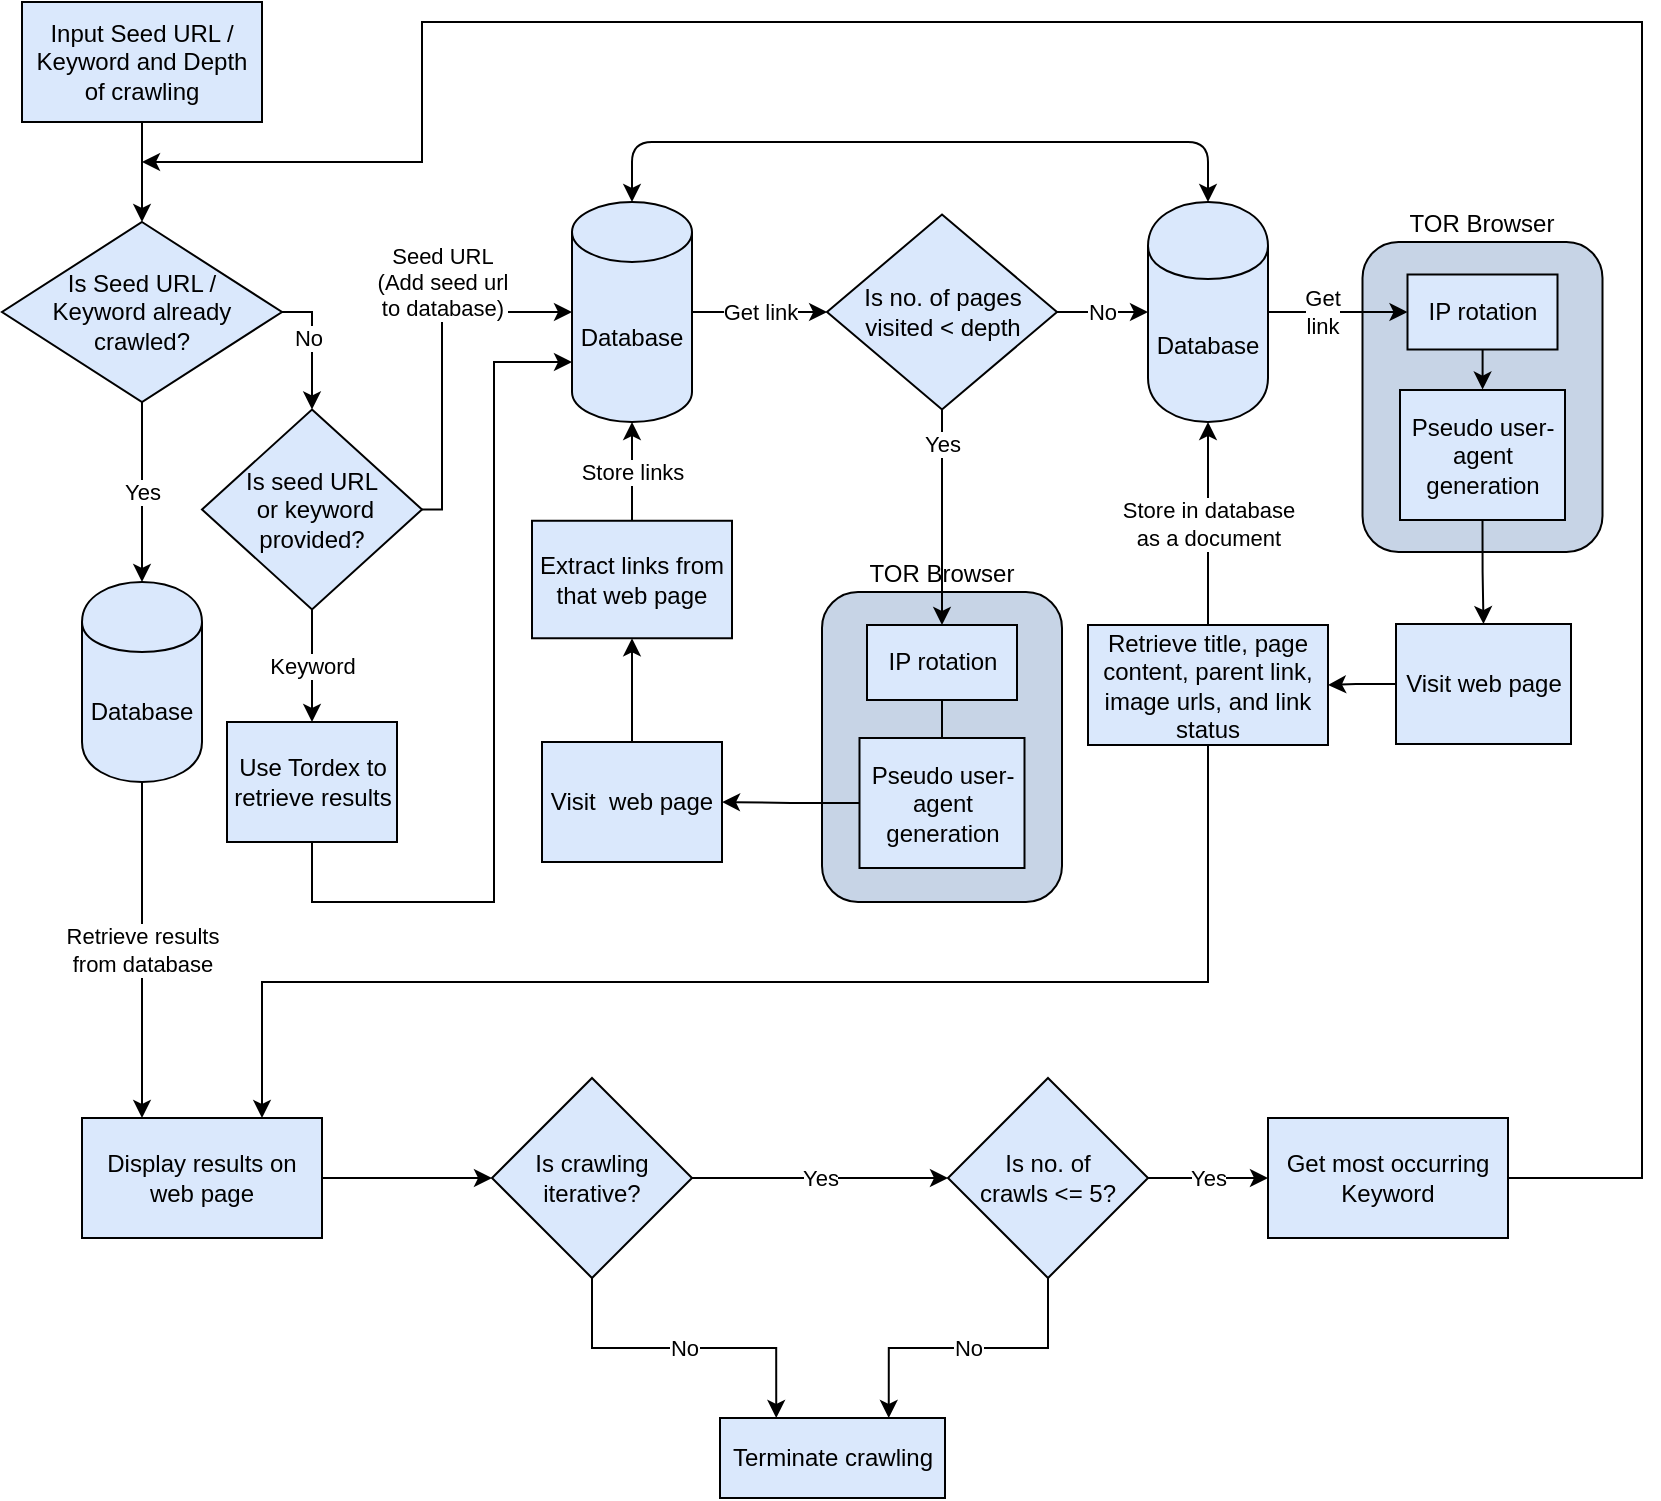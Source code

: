 <mxfile version="14.5.10" type="device"><diagram id="XlA_6vr41s4_TbNzKwun" name="Page-1"><mxGraphModel dx="782" dy="380" grid="1" gridSize="10" guides="1" tooltips="1" connect="1" arrows="1" fold="1" page="1" pageScale="1" pageWidth="850" pageHeight="1100" math="0" shadow="0"><root><mxCell id="0"/><mxCell id="1" parent="0"/><mxCell id="2Amho4bxIH2wBMGPbDYg-8" value="TOR Browser" style="rounded=1;whiteSpace=wrap;html=1;labelPosition=center;verticalLabelPosition=top;align=center;verticalAlign=bottom;fillColor=#C7D4E6;" parent="1" vertex="1"><mxGeometry x="420" y="325" width="120" height="155" as="geometry"/></mxCell><mxCell id="2Amho4bxIH2wBMGPbDYg-6" value="TOR Browser" style="rounded=1;whiteSpace=wrap;html=1;labelPosition=center;verticalLabelPosition=top;align=center;verticalAlign=bottom;fillColor=#C7D4E6;" parent="1" vertex="1"><mxGeometry x="690.25" y="150" width="120" height="155" as="geometry"/></mxCell><mxCell id="HJj88u7unNpQYXnbiuNO-1" value="" style="edgeStyle=orthogonalEdgeStyle;rounded=0;orthogonalLoop=1;jettySize=auto;html=1;" parent="1" source="HJj88u7unNpQYXnbiuNO-2" target="HJj88u7unNpQYXnbiuNO-5" edge="1"><mxGeometry relative="1" as="geometry"/></mxCell><mxCell id="HJj88u7unNpQYXnbiuNO-2" value="Input Seed URL / Keyword and Depth of crawling" style="rounded=0;whiteSpace=wrap;html=1;fillColor=#dae8fc;" parent="1" vertex="1"><mxGeometry x="20" y="30" width="120" height="60" as="geometry"/></mxCell><mxCell id="HJj88u7unNpQYXnbiuNO-3" value="Yes" style="edgeStyle=orthogonalEdgeStyle;rounded=0;orthogonalLoop=1;jettySize=auto;html=1;" parent="1" source="HJj88u7unNpQYXnbiuNO-5" target="HJj88u7unNpQYXnbiuNO-7" edge="1"><mxGeometry relative="1" as="geometry"/></mxCell><mxCell id="HJj88u7unNpQYXnbiuNO-44" style="edgeStyle=orthogonalEdgeStyle;rounded=0;orthogonalLoop=1;jettySize=auto;html=1;exitX=1;exitY=0.5;exitDx=0;exitDy=0;entryX=0.5;entryY=0;entryDx=0;entryDy=0;labelBackgroundColor=#ffffff;" parent="1" source="HJj88u7unNpQYXnbiuNO-5" target="HJj88u7unNpQYXnbiuNO-35" edge="1"><mxGeometry relative="1" as="geometry"><Array as="points"><mxPoint x="165" y="185"/></Array></mxGeometry></mxCell><mxCell id="HJj88u7unNpQYXnbiuNO-45" value="No" style="edgeLabel;html=1;align=center;verticalAlign=middle;resizable=0;points=[];" parent="HJj88u7unNpQYXnbiuNO-44" vertex="1" connectable="0"><mxGeometry x="-0.114" y="-2" relative="1" as="geometry"><mxPoint as="offset"/></mxGeometry></mxCell><mxCell id="HJj88u7unNpQYXnbiuNO-5" value="Is Seed URL / &lt;br&gt;Keyword already crawled?" style="rhombus;whiteSpace=wrap;html=1;rounded=0;fillColor=#dae8fc;" parent="1" vertex="1"><mxGeometry x="10" y="140" width="140" height="90" as="geometry"/></mxCell><mxCell id="2Amho4bxIH2wBMGPbDYg-1" value="Retrieve results&lt;br&gt;from database" style="edgeStyle=orthogonalEdgeStyle;rounded=0;orthogonalLoop=1;jettySize=auto;html=1;exitX=0.5;exitY=1;exitDx=0;exitDy=0;entryX=0.25;entryY=0;entryDx=0;entryDy=0;" parent="1" source="HJj88u7unNpQYXnbiuNO-7" target="HJj88u7unNpQYXnbiuNO-8" edge="1"><mxGeometry relative="1" as="geometry"/></mxCell><mxCell id="HJj88u7unNpQYXnbiuNO-7" value="Database" style="shape=cylinder;whiteSpace=wrap;html=1;boundedLbl=1;backgroundOutline=1;rounded=0;fillColor=#dae8fc;" parent="1" vertex="1"><mxGeometry x="50" y="320" width="60" height="100" as="geometry"/></mxCell><mxCell id="HJj88u7unNpQYXnbiuNO-58" value="" style="edgeStyle=orthogonalEdgeStyle;rounded=0;orthogonalLoop=1;jettySize=auto;html=1;labelBackgroundColor=#ffffff;" parent="1" source="HJj88u7unNpQYXnbiuNO-8" target="HJj88u7unNpQYXnbiuNO-57" edge="1"><mxGeometry relative="1" as="geometry"/></mxCell><mxCell id="HJj88u7unNpQYXnbiuNO-8" value="Display results on web page" style="whiteSpace=wrap;html=1;rounded=0;fillColor=#dae8fc;" parent="1" vertex="1"><mxGeometry x="50" y="588" width="120" height="60" as="geometry"/></mxCell><mxCell id="HJj88u7unNpQYXnbiuNO-9" value="Get link" style="edgeStyle=orthogonalEdgeStyle;rounded=0;orthogonalLoop=1;jettySize=auto;html=1;" parent="1" source="HJj88u7unNpQYXnbiuNO-10" target="HJj88u7unNpQYXnbiuNO-15" edge="1"><mxGeometry relative="1" as="geometry"><mxPoint x="395.0" y="187.5" as="targetPoint"/></mxGeometry></mxCell><mxCell id="HJj88u7unNpQYXnbiuNO-10" value="Database" style="shape=cylinder3;whiteSpace=wrap;html=1;boundedLbl=1;backgroundOutline=1;size=15;fillColor=#dae8fc;" parent="1" vertex="1"><mxGeometry x="295" y="130" width="60" height="110" as="geometry"/></mxCell><mxCell id="HJj88u7unNpQYXnbiuNO-11" value="" style="edgeStyle=orthogonalEdgeStyle;rounded=0;orthogonalLoop=1;jettySize=auto;html=1;" parent="1" source="HJj88u7unNpQYXnbiuNO-12" target="HJj88u7unNpQYXnbiuNO-17" edge="1"><mxGeometry relative="1" as="geometry"/></mxCell><mxCell id="HJj88u7unNpQYXnbiuNO-12" value="Visit&amp;nbsp; web page" style="whiteSpace=wrap;html=1;fillColor=#dae8fc;" parent="1" vertex="1"><mxGeometry x="280" y="400" width="90" height="60" as="geometry"/></mxCell><mxCell id="HJj88u7unNpQYXnbiuNO-14" value="No" style="edgeStyle=orthogonalEdgeStyle;rounded=0;orthogonalLoop=1;jettySize=auto;html=1;" parent="1" source="HJj88u7unNpQYXnbiuNO-15" target="HJj88u7unNpQYXnbiuNO-19" edge="1"><mxGeometry relative="1" as="geometry"/></mxCell><mxCell id="2Amho4bxIH2wBMGPbDYg-15" value="Yes" style="edgeStyle=orthogonalEdgeStyle;rounded=0;orthogonalLoop=1;jettySize=auto;html=1;exitX=0.5;exitY=1;exitDx=0;exitDy=0;" parent="1" source="HJj88u7unNpQYXnbiuNO-15" target="HJj88u7unNpQYXnbiuNO-27" edge="1"><mxGeometry x="-0.698" relative="1" as="geometry"><mxPoint y="1" as="offset"/></mxGeometry></mxCell><mxCell id="HJj88u7unNpQYXnbiuNO-15" value="Is no. of pages visited &amp;lt; depth" style="rhombus;whiteSpace=wrap;html=1;fillColor=#dae8fc;" parent="1" vertex="1"><mxGeometry x="422.5" y="136.25" width="115" height="97.5" as="geometry"/></mxCell><mxCell id="HJj88u7unNpQYXnbiuNO-16" value="Store links" style="edgeStyle=orthogonalEdgeStyle;rounded=0;orthogonalLoop=1;jettySize=auto;html=1;" parent="1" source="HJj88u7unNpQYXnbiuNO-17" target="HJj88u7unNpQYXnbiuNO-10" edge="1"><mxGeometry relative="1" as="geometry"/></mxCell><mxCell id="HJj88u7unNpQYXnbiuNO-17" value="Extract links from that web page" style="whiteSpace=wrap;html=1;fillColor=#dae8fc;" parent="1" vertex="1"><mxGeometry x="275" y="289.38" width="100" height="58.75" as="geometry"/></mxCell><mxCell id="HJj88u7unNpQYXnbiuNO-18" value="Get&lt;br&gt;link" style="edgeStyle=orthogonalEdgeStyle;rounded=0;orthogonalLoop=1;jettySize=auto;html=1;entryX=0;entryY=0.5;entryDx=0;entryDy=0;" parent="1" source="HJj88u7unNpQYXnbiuNO-19" target="HJj88u7unNpQYXnbiuNO-53" edge="1"><mxGeometry x="-0.226" relative="1" as="geometry"><mxPoint x="706.5" y="185" as="targetPoint"/><mxPoint as="offset"/></mxGeometry></mxCell><mxCell id="HJj88u7unNpQYXnbiuNO-19" value="Database" style="shape=cylinder;whiteSpace=wrap;html=1;boundedLbl=1;backgroundOutline=1;fillColor=#dae8fc;" parent="1" vertex="1"><mxGeometry x="583" y="130" width="60" height="110" as="geometry"/></mxCell><mxCell id="HJj88u7unNpQYXnbiuNO-20" value="" style="endArrow=classic;startArrow=classic;html=1;exitX=0.5;exitY=0;exitDx=0;exitDy=0;exitPerimeter=0;entryX=0.5;entryY=0;entryDx=0;entryDy=0;" parent="1" source="HJj88u7unNpQYXnbiuNO-10" target="HJj88u7unNpQYXnbiuNO-19" edge="1"><mxGeometry width="50" height="50" relative="1" as="geometry"><mxPoint x="400" y="230" as="sourcePoint"/><mxPoint x="450" y="180" as="targetPoint"/><Array as="points"><mxPoint x="325" y="100"/><mxPoint x="440" y="100"/><mxPoint x="613" y="100"/></Array></mxGeometry></mxCell><mxCell id="HJj88u7unNpQYXnbiuNO-26" style="edgeStyle=orthogonalEdgeStyle;rounded=0;orthogonalLoop=1;jettySize=auto;html=1;exitX=0.5;exitY=1;exitDx=0;exitDy=0;entryX=0.75;entryY=0;entryDx=0;entryDy=0;" parent="1" source="HJj88u7unNpQYXnbiuNO-25" target="HJj88u7unNpQYXnbiuNO-8" edge="1"><mxGeometry relative="1" as="geometry"><Array as="points"><mxPoint x="613" y="520"/><mxPoint x="140" y="520"/></Array></mxGeometry></mxCell><mxCell id="2Amho4bxIH2wBMGPbDYg-4" value="Store in database&lt;br&gt;as a document" style="edgeStyle=orthogonalEdgeStyle;rounded=0;orthogonalLoop=1;jettySize=auto;html=1;exitX=0.5;exitY=0;exitDx=0;exitDy=0;entryX=0.5;entryY=1;entryDx=0;entryDy=0;" parent="1" source="HJj88u7unNpQYXnbiuNO-25" target="HJj88u7unNpQYXnbiuNO-19" edge="1"><mxGeometry relative="1" as="geometry"/></mxCell><mxCell id="HJj88u7unNpQYXnbiuNO-25" value="Retrieve title, page content, parent link, image urls, and link status" style="whiteSpace=wrap;html=1;fillColor=#dae8fc;" parent="1" vertex="1"><mxGeometry x="553" y="341.5" width="120" height="60" as="geometry"/></mxCell><mxCell id="HJj88u7unNpQYXnbiuNO-30" value="" style="edgeStyle=orthogonalEdgeStyle;rounded=0;orthogonalLoop=1;jettySize=auto;html=1;" parent="1" source="HJj88u7unNpQYXnbiuNO-27" target="HJj88u7unNpQYXnbiuNO-29" edge="1"><mxGeometry relative="1" as="geometry"/></mxCell><mxCell id="HJj88u7unNpQYXnbiuNO-27" value="IP rotation" style="whiteSpace=wrap;html=1;fillColor=#dae8fc;" parent="1" vertex="1"><mxGeometry x="442.5" y="341.5" width="75" height="37.5" as="geometry"/></mxCell><mxCell id="HJj88u7unNpQYXnbiuNO-33" style="edgeStyle=orthogonalEdgeStyle;rounded=0;orthogonalLoop=1;jettySize=auto;html=1;exitX=0;exitY=0.5;exitDx=0;exitDy=0;entryX=1;entryY=0.5;entryDx=0;entryDy=0;" parent="1" source="HJj88u7unNpQYXnbiuNO-29" target="HJj88u7unNpQYXnbiuNO-12" edge="1"><mxGeometry relative="1" as="geometry"/></mxCell><mxCell id="HJj88u7unNpQYXnbiuNO-29" value="Pseudo user-agent generation" style="whiteSpace=wrap;html=1;fillColor=#dae8fc;" parent="1" vertex="1"><mxGeometry x="438.75" y="398" width="82.5" height="65" as="geometry"/></mxCell><mxCell id="2Amho4bxIH2wBMGPbDYg-2" value="Keyword" style="edgeStyle=orthogonalEdgeStyle;rounded=0;orthogonalLoop=1;jettySize=auto;html=1;exitX=0.5;exitY=1;exitDx=0;exitDy=0;entryX=0.5;entryY=0;entryDx=0;entryDy=0;" parent="1" source="HJj88u7unNpQYXnbiuNO-35" target="HJj88u7unNpQYXnbiuNO-38" edge="1"><mxGeometry relative="1" as="geometry"/></mxCell><mxCell id="2Amho4bxIH2wBMGPbDYg-3" value="Seed URL&lt;br&gt;(Add seed url&lt;br&gt;to database)" style="edgeStyle=orthogonalEdgeStyle;rounded=0;orthogonalLoop=1;jettySize=auto;html=1;exitX=1;exitY=0.5;exitDx=0;exitDy=0;entryX=0;entryY=0.5;entryDx=0;entryDy=0;entryPerimeter=0;" parent="1" source="HJj88u7unNpQYXnbiuNO-35" target="HJj88u7unNpQYXnbiuNO-10" edge="1"><mxGeometry x="0.252" y="15" relative="1" as="geometry"><Array as="points"><mxPoint x="230" y="284"/><mxPoint x="230" y="185"/></Array><mxPoint as="offset"/></mxGeometry></mxCell><mxCell id="HJj88u7unNpQYXnbiuNO-35" value="Is seed URL&lt;br&gt;&amp;nbsp;or keyword provided?" style="rhombus;whiteSpace=wrap;html=1;labelBackgroundColor=none;fillColor=#dae8fc;" parent="1" vertex="1"><mxGeometry x="110" y="233.75" width="110" height="100" as="geometry"/></mxCell><mxCell id="HJj88u7unNpQYXnbiuNO-42" style="edgeStyle=orthogonalEdgeStyle;rounded=0;orthogonalLoop=1;jettySize=auto;html=1;exitX=0.5;exitY=1;exitDx=0;exitDy=0;labelBackgroundColor=#ffffff;" parent="1" source="HJj88u7unNpQYXnbiuNO-38" edge="1"><mxGeometry relative="1" as="geometry"><mxPoint x="295" y="210" as="targetPoint"/><Array as="points"><mxPoint x="165" y="480"/><mxPoint x="256" y="480"/><mxPoint x="256" y="210"/></Array></mxGeometry></mxCell><mxCell id="HJj88u7unNpQYXnbiuNO-38" value="Use Tordex to retrieve results" style="whiteSpace=wrap;html=1;fillColor=#dae8fc;" parent="1" vertex="1"><mxGeometry x="122.5" y="390" width="85" height="60" as="geometry"/></mxCell><mxCell id="HJj88u7unNpQYXnbiuNO-56" value="" style="edgeStyle=orthogonalEdgeStyle;rounded=0;orthogonalLoop=1;jettySize=auto;html=1;labelBackgroundColor=#ffffff;" parent="1" source="HJj88u7unNpQYXnbiuNO-46" target="HJj88u7unNpQYXnbiuNO-25" edge="1"><mxGeometry relative="1" as="geometry"/></mxCell><mxCell id="HJj88u7unNpQYXnbiuNO-46" value="Visit web page" style="whiteSpace=wrap;html=1;fillColor=#dae8fc;" parent="1" vertex="1"><mxGeometry x="707" y="341" width="87.5" height="60" as="geometry"/></mxCell><mxCell id="HJj88u7unNpQYXnbiuNO-52" value="" style="edgeStyle=orthogonalEdgeStyle;rounded=0;orthogonalLoop=1;jettySize=auto;html=1;" parent="1" source="HJj88u7unNpQYXnbiuNO-53" target="HJj88u7unNpQYXnbiuNO-54" edge="1"><mxGeometry relative="1" as="geometry"/></mxCell><mxCell id="HJj88u7unNpQYXnbiuNO-53" value="IP rotation" style="whiteSpace=wrap;html=1;fillColor=#dae8fc;" parent="1" vertex="1"><mxGeometry x="712.75" y="166.25" width="75" height="37.5" as="geometry"/></mxCell><mxCell id="HJj88u7unNpQYXnbiuNO-55" style="edgeStyle=orthogonalEdgeStyle;rounded=0;orthogonalLoop=1;jettySize=auto;html=1;exitX=0.5;exitY=1;exitDx=0;exitDy=0;entryX=0.5;entryY=0;entryDx=0;entryDy=0;labelBackgroundColor=#ffffff;" parent="1" source="HJj88u7unNpQYXnbiuNO-54" target="HJj88u7unNpQYXnbiuNO-46" edge="1"><mxGeometry relative="1" as="geometry"/></mxCell><mxCell id="HJj88u7unNpQYXnbiuNO-54" value="Pseudo user-agent generation" style="whiteSpace=wrap;html=1;fillColor=#dae8fc;" parent="1" vertex="1"><mxGeometry x="709" y="224" width="82.5" height="65" as="geometry"/></mxCell><mxCell id="2Amho4bxIH2wBMGPbDYg-9" value="Yes" style="edgeStyle=orthogonalEdgeStyle;rounded=0;orthogonalLoop=1;jettySize=auto;html=1;exitX=1;exitY=0.5;exitDx=0;exitDy=0;entryX=0;entryY=0.5;entryDx=0;entryDy=0;" parent="1" source="HJj88u7unNpQYXnbiuNO-57" target="HJj88u7unNpQYXnbiuNO-61" edge="1"><mxGeometry relative="1" as="geometry"/></mxCell><mxCell id="2Amho4bxIH2wBMGPbDYg-12" value="No" style="edgeStyle=orthogonalEdgeStyle;rounded=0;orthogonalLoop=1;jettySize=auto;html=1;exitX=0.5;exitY=1;exitDx=0;exitDy=0;entryX=0.25;entryY=0;entryDx=0;entryDy=0;" parent="1" source="HJj88u7unNpQYXnbiuNO-57" target="HJj88u7unNpQYXnbiuNO-63" edge="1"><mxGeometry relative="1" as="geometry"/></mxCell><mxCell id="HJj88u7unNpQYXnbiuNO-57" value="Is crawling iterative?" style="rhombus;whiteSpace=wrap;html=1;rounded=0;fillColor=#dae8fc;" parent="1" vertex="1"><mxGeometry x="255" y="568" width="100" height="100" as="geometry"/></mxCell><mxCell id="2Amho4bxIH2wBMGPbDYg-10" value="Yes" style="edgeStyle=orthogonalEdgeStyle;rounded=0;orthogonalLoop=1;jettySize=auto;html=1;exitX=1;exitY=0.5;exitDx=0;exitDy=0;entryX=0;entryY=0.5;entryDx=0;entryDy=0;" parent="1" source="HJj88u7unNpQYXnbiuNO-61" target="HJj88u7unNpQYXnbiuNO-66" edge="1"><mxGeometry relative="1" as="geometry"/></mxCell><mxCell id="2Amho4bxIH2wBMGPbDYg-11" value="No" style="edgeStyle=orthogonalEdgeStyle;rounded=0;orthogonalLoop=1;jettySize=auto;html=1;exitX=0.5;exitY=1;exitDx=0;exitDy=0;entryX=0.75;entryY=0;entryDx=0;entryDy=0;" parent="1" source="HJj88u7unNpQYXnbiuNO-61" target="HJj88u7unNpQYXnbiuNO-63" edge="1"><mxGeometry relative="1" as="geometry"/></mxCell><mxCell id="HJj88u7unNpQYXnbiuNO-61" value="Is no. of &lt;br&gt;crawls &amp;lt;= 5?" style="rhombus;whiteSpace=wrap;html=1;rounded=0;fillColor=#dae8fc;" parent="1" vertex="1"><mxGeometry x="483" y="568" width="100" height="100" as="geometry"/></mxCell><mxCell id="HJj88u7unNpQYXnbiuNO-63" value="Terminate crawling" style="whiteSpace=wrap;html=1;rounded=0;fillColor=#dae8fc;" parent="1" vertex="1"><mxGeometry x="369" y="738" width="112.5" height="40" as="geometry"/></mxCell><mxCell id="HJj88u7unNpQYXnbiuNO-68" style="edgeStyle=orthogonalEdgeStyle;rounded=0;orthogonalLoop=1;jettySize=auto;html=1;exitX=1;exitY=0.5;exitDx=0;exitDy=0;labelBackgroundColor=#ffffff;" parent="1" source="HJj88u7unNpQYXnbiuNO-66" edge="1"><mxGeometry relative="1" as="geometry"><mxPoint x="80" y="110" as="targetPoint"/><Array as="points"><mxPoint x="830" y="618"/><mxPoint x="830" y="40"/><mxPoint x="220" y="40"/><mxPoint x="220" y="110"/></Array></mxGeometry></mxCell><mxCell id="HJj88u7unNpQYXnbiuNO-66" value="Get most occurring Keyword" style="whiteSpace=wrap;html=1;rounded=0;fillColor=#dae8fc;" parent="1" vertex="1"><mxGeometry x="643" y="588" width="120" height="60" as="geometry"/></mxCell></root></mxGraphModel></diagram></mxfile>